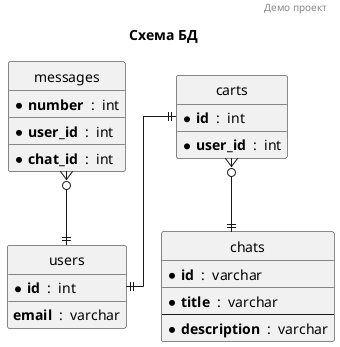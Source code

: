 @startuml

header Демо проект
title Схема БД

hide circle
skinparam linetype ortho


entity users {
  * **id**  :  int
  __
  **email**  :  varchar
}

entity chats {
  * **id**  :  varchar
  __
  * **title**  :  varchar
  --
  * **description**  :  varchar
}

entity carts {
  * **id**  :  int
  __
  * **user_id**  :  int
}


entity messages {
  * **number**  :  int
  __
  * **user_id**  :  int
  __
  * **chat_id**  :  int
}


messages }o--|| users
carts }o--|| chats
carts ||--|| users

@enduml
